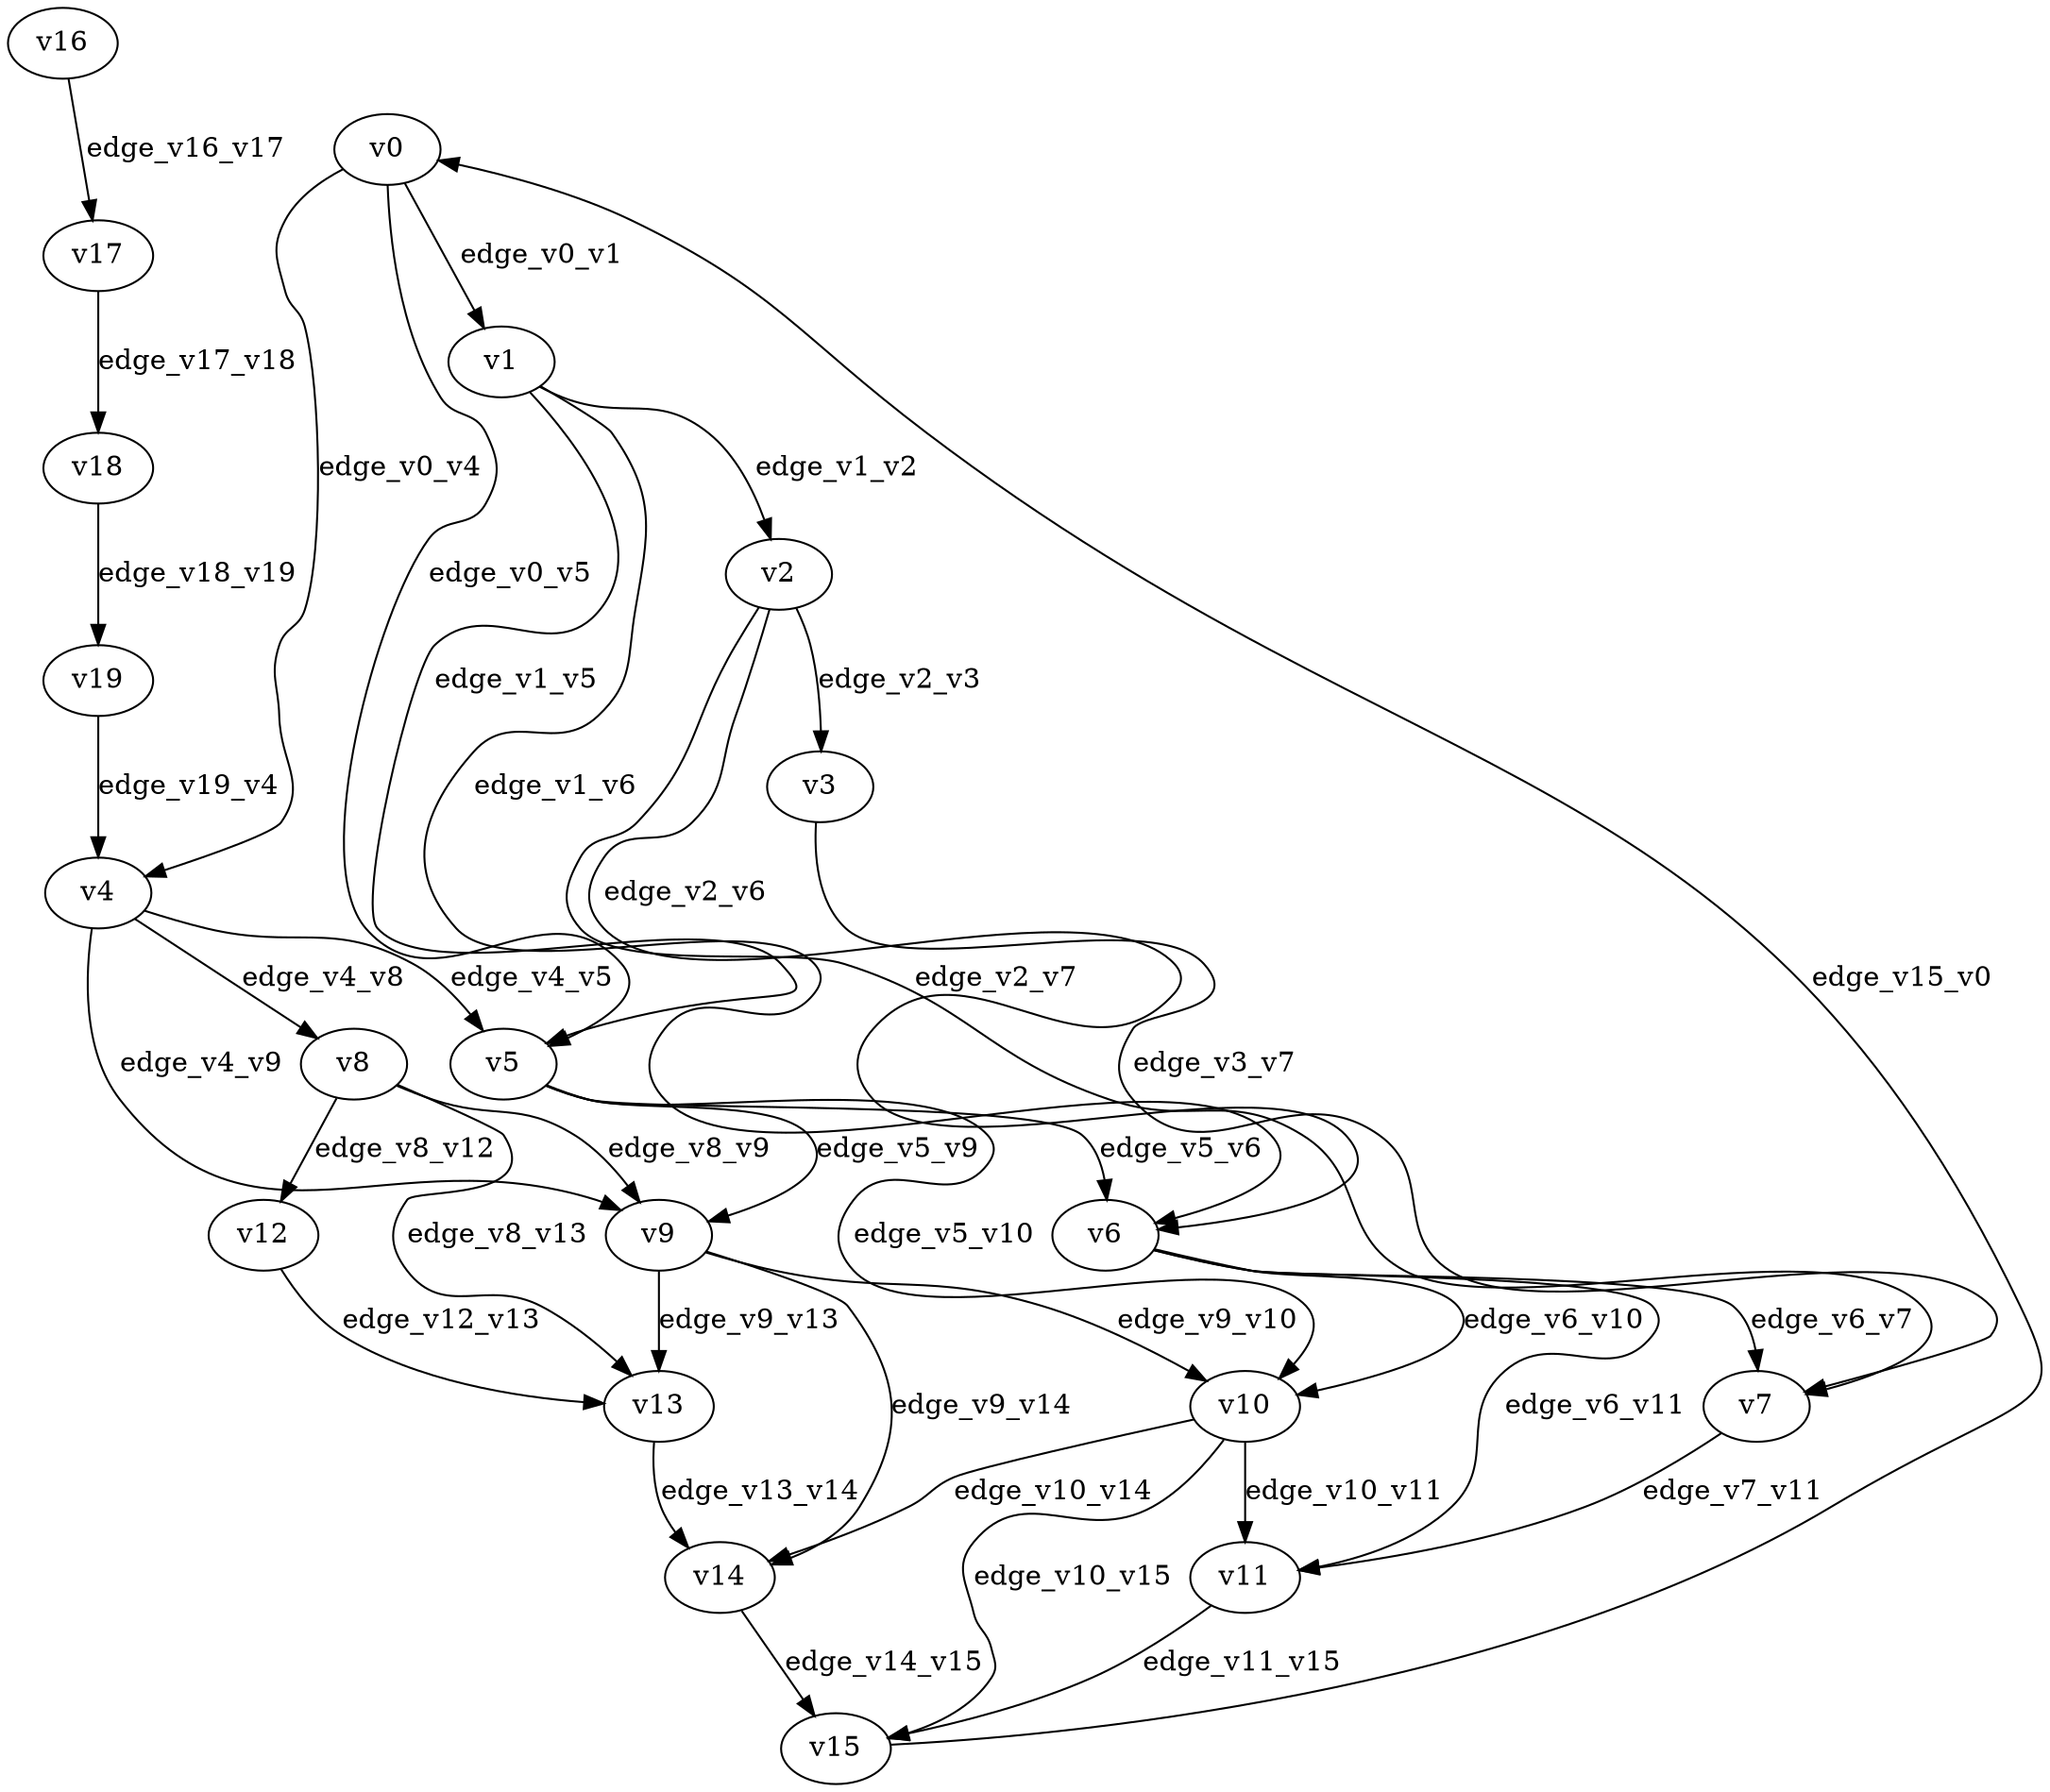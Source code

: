 digraph test021 {
    // Discounted game test case
    // Vertex properties: name [player=X]
    // Edge properties: [weight=Y, discount=Z]

    v0 [name="v0", player=1];
    v1 [name="v1", player=0];
    v2 [name="v2", player=1];
    v3 [name="v3", player=1];
    v4 [name="v4", player=1];
    v5 [name="v5", player=1];
    v6 [name="v6", player=1];
    v7 [name="v7", player=0];
    v8 [name="v8", player=0];
    v9 [name="v9", player=1];
    v10 [name="v10", player=1];
    v11 [name="v11", player=1];
    v12 [name="v12", player=1];
    v13 [name="v13", player=0];
    v14 [name="v14", player=1];
    v15 [name="v15", player=0];
    v16 [name="v16", player=1];
    v17 [name="v17", player=1];
    v18 [name="v18", player=1];
    v19 [name="v19", player=0];

    v0 -> v1 [label="edge_v0_v1", weight=-1.01, discount=0.119];
    v0 -> v4 [label="edge_v0_v4", weight=-4.20, discount=0.119];
    v0 -> v5 [label="edge_v0_v5", weight=-3.24, discount=0.119];
    v1 -> v2 [label="edge_v1_v2", weight=-3.15, discount=0.119];
    v1 -> v5 [label="edge_v1_v5", weight=-3.31, discount=0.119];
    v1 -> v6 [label="edge_v1_v6", weight=-1.28, discount=0.119];
    v2 -> v3 [label="edge_v2_v3", weight=-1.25, discount=0.119];
    v2 -> v6 [label="edge_v2_v6", weight=-1.10, discount=0.119];
    v2 -> v7 [label="edge_v2_v7", weight=-0.73, discount=0.119];
    v3 -> v7 [label="edge_v3_v7", weight=-1.01, discount=0.119];
    v4 -> v5 [label="edge_v4_v5", weight=-0.31, discount=0.119];
    v4 -> v8 [label="edge_v4_v8", weight=-1.53, discount=0.119];
    v4 -> v9 [label="edge_v4_v9", weight=-0.74, discount=0.119];
    v5 -> v6 [label="edge_v5_v6", weight=-2.66, discount=0.119];
    v5 -> v9 [label="edge_v5_v9", weight=-2.99, discount=0.119];
    v5 -> v10 [label="edge_v5_v10", weight=-2.41, discount=0.119];
    v6 -> v7 [label="edge_v6_v7", weight=0.44, discount=0.119];
    v6 -> v10 [label="edge_v6_v10", weight=0.68, discount=0.119];
    v6 -> v11 [label="edge_v6_v11", weight=0.22, discount=0.119];
    v7 -> v11 [label="edge_v7_v11", weight=-0.52, discount=0.119];
    v8 -> v9 [label="edge_v8_v9", weight=-0.54, discount=0.119];
    v8 -> v12 [label="edge_v8_v12", weight=0.37, discount=0.119];
    v8 -> v13 [label="edge_v8_v13", weight=-2.60, discount=0.119];
    v9 -> v10 [label="edge_v9_v10", weight=0.21, discount=0.119];
    v9 -> v13 [label="edge_v9_v13", weight=1.25, discount=0.119];
    v9 -> v14 [label="edge_v9_v14", weight=-1.17, discount=0.119];
    v10 -> v11 [label="edge_v10_v11", weight=2.62, discount=0.119];
    v10 -> v14 [label="edge_v10_v14", weight=1.10, discount=0.119];
    v10 -> v15 [label="edge_v10_v15", weight=-0.68, discount=0.119];
    v11 -> v15 [label="edge_v11_v15", weight=1.94, discount=0.119];
    v12 -> v13 [label="edge_v12_v13", weight=-1.91, discount=0.119];
    v13 -> v14 [label="edge_v13_v14", weight=2.11, discount=0.119];
    v14 -> v15 [label="edge_v14_v15", weight=1.88, discount=0.119];
    v16 -> v17 [label="edge_v16_v17", weight=-0.96, discount=0.119];
    v17 -> v18 [label="edge_v17_v18", weight=2.34, discount=0.119];
    v18 -> v19 [label="edge_v18_v19", weight=4.08, discount=0.119];
    v15 -> v0 [label="edge_v15_v0", weight=-0.79, discount=0.119];
    v19 -> v4 [label="edge_v19_v4", weight=4.65, discount=0.119];
}
